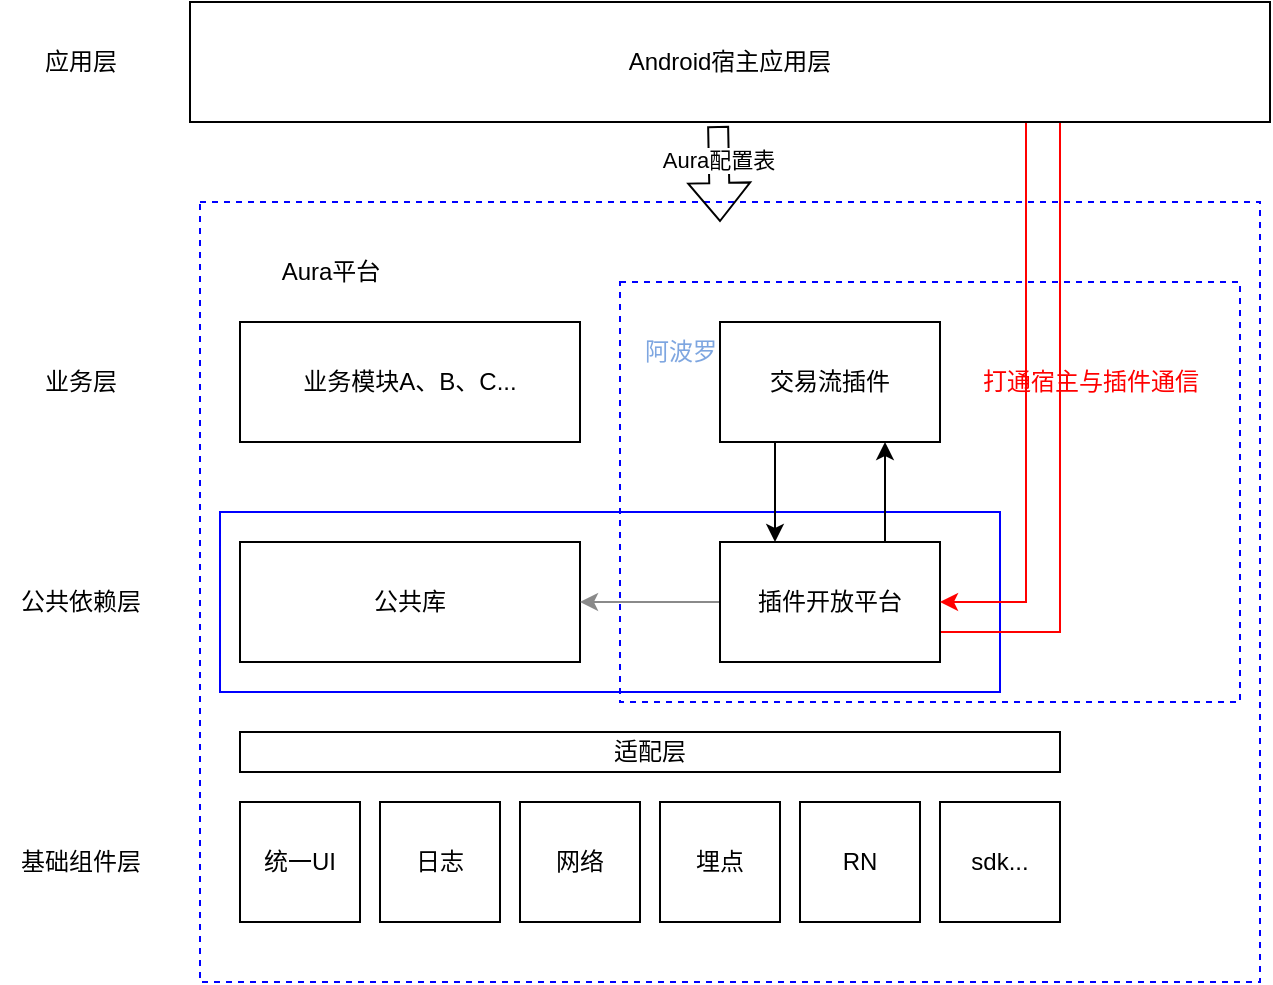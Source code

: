 <mxfile version="20.2.7" type="github">
  <diagram id="cf2r2SaaGhS8XV817-tS" name="第 1 页">
    <mxGraphModel dx="1234" dy="793" grid="1" gridSize="10" guides="1" tooltips="1" connect="1" arrows="1" fold="1" page="1" pageScale="1" pageWidth="827" pageHeight="1169" math="0" shadow="0">
      <root>
        <mxCell id="0" />
        <mxCell id="1" parent="0" />
        <mxCell id="uyzYFgQdXdeEzOQn8JSZ-69" value="" style="rounded=0;whiteSpace=wrap;html=1;dashed=1;fontColor=#FFFF00;strokeColor=#0000FF;" vertex="1" parent="1">
          <mxGeometry x="260" y="220" width="530" height="390" as="geometry" />
        </mxCell>
        <mxCell id="uyzYFgQdXdeEzOQn8JSZ-70" value="" style="rounded=0;whiteSpace=wrap;html=1;dashed=1;fontColor=#FFFF00;strokeColor=#0000FF;" vertex="1" parent="1">
          <mxGeometry x="470" y="260" width="310" height="210" as="geometry" />
        </mxCell>
        <mxCell id="uyzYFgQdXdeEzOQn8JSZ-60" value="" style="rounded=0;whiteSpace=wrap;html=1;strokeColor=#0000FF;labelBackgroundColor=none;fontColor=none;noLabel=1;fillColor=none;" vertex="1" parent="1">
          <mxGeometry x="270" y="375" width="390" height="90" as="geometry" />
        </mxCell>
        <mxCell id="uyzYFgQdXdeEzOQn8JSZ-29" value="" style="edgeStyle=none;rounded=0;orthogonalLoop=1;jettySize=auto;html=1;exitX=0.25;exitY=1;exitDx=0;exitDy=0;entryX=0.25;entryY=0;entryDx=0;entryDy=0;" edge="1" parent="1" source="uyzYFgQdXdeEzOQn8JSZ-2" target="uyzYFgQdXdeEzOQn8JSZ-5">
          <mxGeometry relative="1" as="geometry" />
        </mxCell>
        <mxCell id="uyzYFgQdXdeEzOQn8JSZ-2" value="交易流插件" style="rounded=0;whiteSpace=wrap;html=1;" vertex="1" parent="1">
          <mxGeometry x="520" y="280" width="110" height="60" as="geometry" />
        </mxCell>
        <mxCell id="uyzYFgQdXdeEzOQn8JSZ-3" value="业务模块A、B、C..." style="rounded=0;whiteSpace=wrap;html=1;" vertex="1" parent="1">
          <mxGeometry x="280" y="280" width="170" height="60" as="geometry" />
        </mxCell>
        <mxCell id="uyzYFgQdXdeEzOQn8JSZ-4" value="公共库" style="rounded=0;whiteSpace=wrap;html=1;" vertex="1" parent="1">
          <mxGeometry x="280" y="390" width="170" height="60" as="geometry" />
        </mxCell>
        <mxCell id="uyzYFgQdXdeEzOQn8JSZ-32" value="" style="edgeStyle=none;rounded=0;orthogonalLoop=1;jettySize=auto;html=1;entryX=0.75;entryY=1;entryDx=0;entryDy=0;exitX=0.75;exitY=0;exitDx=0;exitDy=0;" edge="1" parent="1" source="uyzYFgQdXdeEzOQn8JSZ-5" target="uyzYFgQdXdeEzOQn8JSZ-2">
          <mxGeometry relative="1" as="geometry" />
        </mxCell>
        <mxCell id="uyzYFgQdXdeEzOQn8JSZ-50" value="" style="edgeStyle=none;rounded=0;orthogonalLoop=1;jettySize=auto;html=1;exitX=1;exitY=0.75;exitDx=0;exitDy=0;strokeColor=#FF0000;" edge="1" parent="1" source="uyzYFgQdXdeEzOQn8JSZ-5">
          <mxGeometry relative="1" as="geometry">
            <mxPoint x="690" y="170" as="targetPoint" />
            <Array as="points">
              <mxPoint x="690" y="435" />
            </Array>
          </mxGeometry>
        </mxCell>
        <mxCell id="uyzYFgQdXdeEzOQn8JSZ-63" value="" style="edgeStyle=none;rounded=0;orthogonalLoop=1;jettySize=auto;html=1;strokeColor=#8A8A8A;" edge="1" parent="1" source="uyzYFgQdXdeEzOQn8JSZ-5" target="uyzYFgQdXdeEzOQn8JSZ-4">
          <mxGeometry relative="1" as="geometry" />
        </mxCell>
        <mxCell id="uyzYFgQdXdeEzOQn8JSZ-5" value="插件开放平台" style="rounded=0;whiteSpace=wrap;html=1;" vertex="1" parent="1">
          <mxGeometry x="520" y="390" width="110" height="60" as="geometry" />
        </mxCell>
        <mxCell id="uyzYFgQdXdeEzOQn8JSZ-22" style="edgeStyle=orthogonalEdgeStyle;rounded=0;orthogonalLoop=1;jettySize=auto;html=1;entryX=1;entryY=0.5;entryDx=0;entryDy=0;exitX=0.959;exitY=1;exitDx=0;exitDy=0;exitPerimeter=0;strokeColor=#FF0000;" edge="1" parent="1" source="uyzYFgQdXdeEzOQn8JSZ-7" target="uyzYFgQdXdeEzOQn8JSZ-5">
          <mxGeometry relative="1" as="geometry">
            <Array as="points">
              <mxPoint x="673" y="420" />
            </Array>
          </mxGeometry>
        </mxCell>
        <mxCell id="uyzYFgQdXdeEzOQn8JSZ-7" value="Android宿主应用层" style="rounded=0;whiteSpace=wrap;html=1;" vertex="1" parent="1">
          <mxGeometry x="255" y="120" width="540" height="60" as="geometry" />
        </mxCell>
        <mxCell id="uyzYFgQdXdeEzOQn8JSZ-46" value="" style="edgeStyle=none;shape=flexArrow;rounded=0;orthogonalLoop=1;jettySize=auto;html=1;exitX=0.489;exitY=1.033;exitDx=0;exitDy=0;exitPerimeter=0;" edge="1" parent="1" source="uyzYFgQdXdeEzOQn8JSZ-7">
          <mxGeometry relative="1" as="geometry">
            <mxPoint x="520" y="170" as="sourcePoint" />
            <mxPoint x="520" y="230" as="targetPoint" />
            <Array as="points" />
          </mxGeometry>
        </mxCell>
        <mxCell id="uyzYFgQdXdeEzOQn8JSZ-47" value="Aura配置表" style="edgeLabel;html=1;align=center;verticalAlign=middle;resizable=0;points=[];" vertex="1" connectable="0" parent="uyzYFgQdXdeEzOQn8JSZ-46">
          <mxGeometry x="-0.322" y="-1" relative="1" as="geometry">
            <mxPoint as="offset" />
          </mxGeometry>
        </mxCell>
        <mxCell id="uyzYFgQdXdeEzOQn8JSZ-10" value="应用层" style="text;html=1;align=center;verticalAlign=middle;resizable=0;points=[];autosize=1;strokeColor=none;fillColor=none;" vertex="1" parent="1">
          <mxGeometry x="170" y="135" width="60" height="30" as="geometry" />
        </mxCell>
        <mxCell id="uyzYFgQdXdeEzOQn8JSZ-11" value="业务层" style="text;html=1;align=center;verticalAlign=middle;resizable=0;points=[];autosize=1;strokeColor=none;fillColor=none;" vertex="1" parent="1">
          <mxGeometry x="170" y="295" width="60" height="30" as="geometry" />
        </mxCell>
        <mxCell id="uyzYFgQdXdeEzOQn8JSZ-12" value="公共依赖层" style="text;html=1;align=center;verticalAlign=middle;resizable=0;points=[];autosize=1;strokeColor=none;fillColor=none;" vertex="1" parent="1">
          <mxGeometry x="160" y="405" width="80" height="30" as="geometry" />
        </mxCell>
        <mxCell id="uyzYFgQdXdeEzOQn8JSZ-26" value="&lt;font color=&quot;#7ea6e0&quot;&gt;阿波罗&lt;/font&gt;" style="text;html=1;align=center;verticalAlign=middle;resizable=0;points=[];autosize=1;strokeColor=none;fillColor=none;" vertex="1" parent="1">
          <mxGeometry x="470" y="280" width="60" height="30" as="geometry" />
        </mxCell>
        <mxCell id="uyzYFgQdXdeEzOQn8JSZ-36" value="打通宿主与插件通信" style="text;html=1;align=center;verticalAlign=middle;resizable=0;points=[];autosize=1;strokeColor=none;fillColor=none;fontColor=#FF0000;" vertex="1" parent="1">
          <mxGeometry x="640" y="295" width="130" height="30" as="geometry" />
        </mxCell>
        <mxCell id="uyzYFgQdXdeEzOQn8JSZ-44" value="Aura平台" style="text;html=1;align=center;verticalAlign=middle;resizable=0;points=[];autosize=1;strokeColor=none;fillColor=none;" vertex="1" parent="1">
          <mxGeometry x="290" y="240" width="70" height="30" as="geometry" />
        </mxCell>
        <mxCell id="uyzYFgQdXdeEzOQn8JSZ-52" value="基础组件层" style="text;html=1;align=center;verticalAlign=middle;resizable=0;points=[];autosize=1;strokeColor=none;fillColor=none;" vertex="1" parent="1">
          <mxGeometry x="160" y="535" width="80" height="30" as="geometry" />
        </mxCell>
        <mxCell id="uyzYFgQdXdeEzOQn8JSZ-53" value="统一UI" style="rounded=0;whiteSpace=wrap;html=1;" vertex="1" parent="1">
          <mxGeometry x="280" y="520" width="60" height="60" as="geometry" />
        </mxCell>
        <mxCell id="uyzYFgQdXdeEzOQn8JSZ-54" value="日志" style="rounded=0;whiteSpace=wrap;html=1;" vertex="1" parent="1">
          <mxGeometry x="350" y="520" width="60" height="60" as="geometry" />
        </mxCell>
        <mxCell id="uyzYFgQdXdeEzOQn8JSZ-55" value="网络" style="rounded=0;whiteSpace=wrap;html=1;" vertex="1" parent="1">
          <mxGeometry x="420" y="520" width="60" height="60" as="geometry" />
        </mxCell>
        <mxCell id="uyzYFgQdXdeEzOQn8JSZ-59" value="适配层" style="rounded=0;whiteSpace=wrap;html=1;" vertex="1" parent="1">
          <mxGeometry x="280" y="485" width="410" height="20" as="geometry" />
        </mxCell>
        <mxCell id="uyzYFgQdXdeEzOQn8JSZ-61" value="埋点" style="rounded=0;whiteSpace=wrap;html=1;" vertex="1" parent="1">
          <mxGeometry x="490" y="520" width="60" height="60" as="geometry" />
        </mxCell>
        <mxCell id="uyzYFgQdXdeEzOQn8JSZ-62" value="sdk..." style="rounded=0;whiteSpace=wrap;html=1;" vertex="1" parent="1">
          <mxGeometry x="630" y="520" width="60" height="60" as="geometry" />
        </mxCell>
        <mxCell id="uyzYFgQdXdeEzOQn8JSZ-64" value="RN" style="rounded=0;whiteSpace=wrap;html=1;" vertex="1" parent="1">
          <mxGeometry x="560" y="520" width="60" height="60" as="geometry" />
        </mxCell>
      </root>
    </mxGraphModel>
  </diagram>
</mxfile>
